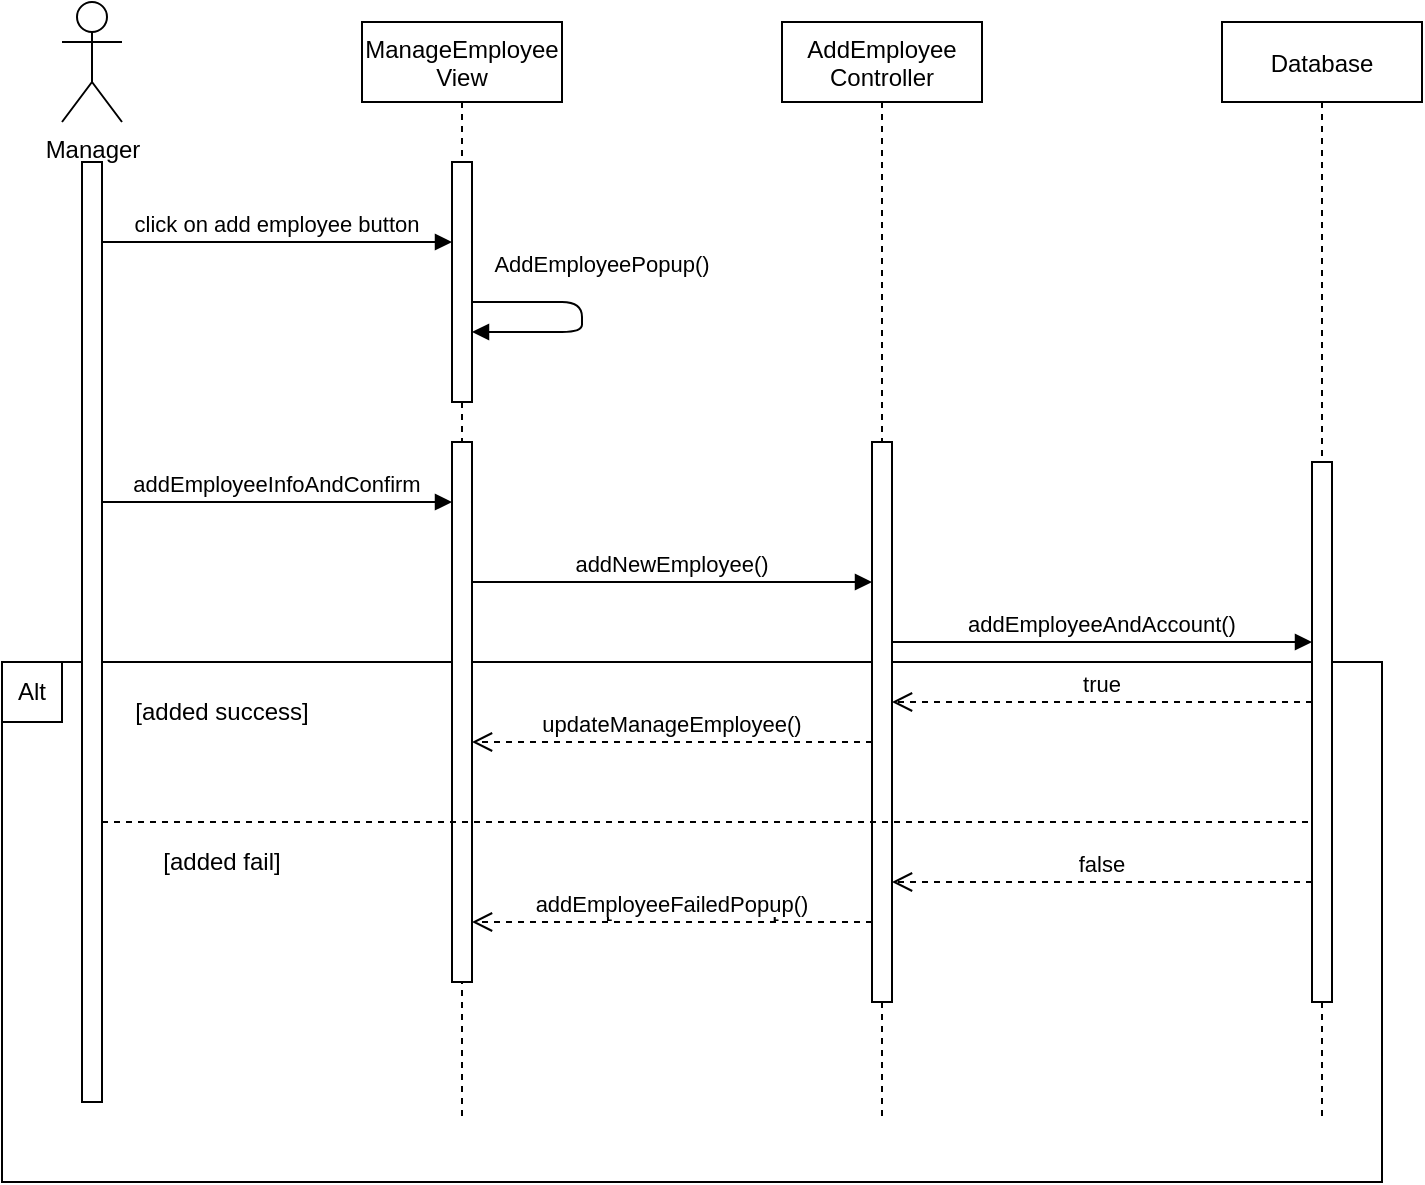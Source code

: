 <mxfile version="14.1.8" type="github">
  <diagram id="GKaKh_S4XbhN8XKJnZ4r" name="Page-1">
    <mxGraphModel dx="868" dy="451" grid="1" gridSize="10" guides="1" tooltips="1" connect="1" arrows="1" fold="1" page="1" pageScale="1" pageWidth="827" pageHeight="1169" math="0" shadow="0">
      <root>
        <mxCell id="0" />
        <mxCell id="1" parent="0" />
        <mxCell id="e4IN4WflzHqtD7mruXBr-8" value="&#xa;[added success[&#xa;&#xa;" style="rounded=0;whiteSpace=wrap;html=1;" vertex="1" parent="1">
          <mxGeometry x="20" y="400" width="690" height="260" as="geometry" />
        </mxCell>
        <mxCell id="z8EuOmVdRvKHD9WgISt6-1" value="ManageEmployee&#xa;View" style="shape=umlLifeline;perimeter=lifelinePerimeter;container=1;collapsible=0;recursiveResize=0;rounded=0;shadow=0;strokeWidth=1;" parent="1" vertex="1">
          <mxGeometry x="200" y="80" width="100" height="550" as="geometry" />
        </mxCell>
        <mxCell id="z8EuOmVdRvKHD9WgISt6-2" value="" style="points=[];perimeter=orthogonalPerimeter;rounded=0;shadow=0;strokeWidth=1;" parent="z8EuOmVdRvKHD9WgISt6-1" vertex="1">
          <mxGeometry x="45" y="70" width="10" height="120" as="geometry" />
        </mxCell>
        <mxCell id="z8EuOmVdRvKHD9WgISt6-11" value="AddEmployeePopup()" style="verticalAlign=bottom;endArrow=block;shadow=0;strokeWidth=1;" parent="z8EuOmVdRvKHD9WgISt6-1" source="z8EuOmVdRvKHD9WgISt6-2" target="z8EuOmVdRvKHD9WgISt6-2" edge="1">
          <mxGeometry x="-0.12" y="14" relative="1" as="geometry">
            <mxPoint x="-70" y="155" as="sourcePoint" />
            <mxPoint x="180" y="175" as="targetPoint" />
            <Array as="points">
              <mxPoint x="110" y="140" />
              <mxPoint x="110" y="155" />
            </Array>
            <mxPoint x="-4" y="-10" as="offset" />
          </mxGeometry>
        </mxCell>
        <mxCell id="z8EuOmVdRvKHD9WgISt6-3" value="AddEmployee&#xa;Controller" style="shape=umlLifeline;perimeter=lifelinePerimeter;container=1;collapsible=0;recursiveResize=0;rounded=0;shadow=0;strokeWidth=1;" parent="1" vertex="1">
          <mxGeometry x="410" y="80" width="100" height="550" as="geometry" />
        </mxCell>
        <mxCell id="z8EuOmVdRvKHD9WgISt6-4" value="" style="points=[];perimeter=orthogonalPerimeter;rounded=0;shadow=0;strokeWidth=1;" parent="z8EuOmVdRvKHD9WgISt6-3" vertex="1">
          <mxGeometry x="45" y="210" width="10" height="280" as="geometry" />
        </mxCell>
        <mxCell id="z8EuOmVdRvKHD9WgISt6-5" value="click on add employee button" style="verticalAlign=bottom;endArrow=block;shadow=0;strokeWidth=1;" parent="1" source="z8EuOmVdRvKHD9WgISt6-10" target="z8EuOmVdRvKHD9WgISt6-2" edge="1">
          <mxGeometry relative="1" as="geometry">
            <mxPoint x="175" y="560" as="sourcePoint" />
            <mxPoint x="300" y="490" as="targetPoint" />
            <Array as="points">
              <mxPoint x="120" y="190" />
            </Array>
          </mxGeometry>
        </mxCell>
        <mxCell id="z8EuOmVdRvKHD9WgISt6-7" value="Manager" style="shape=umlActor;verticalLabelPosition=bottom;verticalAlign=top;html=1;outlineConnect=0;" parent="1" vertex="1">
          <mxGeometry x="50" y="70" width="30" height="60" as="geometry" />
        </mxCell>
        <mxCell id="z8EuOmVdRvKHD9WgISt6-8" value="Database" style="shape=umlLifeline;perimeter=lifelinePerimeter;container=1;collapsible=0;recursiveResize=0;rounded=0;shadow=0;strokeWidth=1;" parent="1" vertex="1">
          <mxGeometry x="630" y="80" width="100" height="550" as="geometry" />
        </mxCell>
        <mxCell id="z8EuOmVdRvKHD9WgISt6-9" value="" style="points=[];perimeter=orthogonalPerimeter;rounded=0;shadow=0;strokeWidth=1;" parent="z8EuOmVdRvKHD9WgISt6-8" vertex="1">
          <mxGeometry x="45" y="220" width="10" height="270" as="geometry" />
        </mxCell>
        <mxCell id="z8EuOmVdRvKHD9WgISt6-10" value="" style="points=[];perimeter=orthogonalPerimeter;rounded=0;shadow=0;strokeWidth=1;" parent="1" vertex="1">
          <mxGeometry x="60" y="150" width="10" height="470" as="geometry" />
        </mxCell>
        <mxCell id="z8EuOmVdRvKHD9WgISt6-12" value="" style="points=[];perimeter=orthogonalPerimeter;rounded=0;shadow=0;strokeWidth=1;" parent="1" vertex="1">
          <mxGeometry x="245" y="290" width="10" height="270" as="geometry" />
        </mxCell>
        <mxCell id="z8EuOmVdRvKHD9WgISt6-13" value="addEmployeeInfoAndConfirm" style="verticalAlign=bottom;endArrow=block;shadow=0;strokeWidth=1;" parent="1" edge="1">
          <mxGeometry relative="1" as="geometry">
            <mxPoint x="70" y="320" as="sourcePoint" />
            <mxPoint x="245" y="320" as="targetPoint" />
            <Array as="points">
              <mxPoint x="120" y="320" />
            </Array>
          </mxGeometry>
        </mxCell>
        <mxCell id="z8EuOmVdRvKHD9WgISt6-14" value="addNewEmployee()" style="verticalAlign=bottom;endArrow=block;shadow=0;strokeWidth=1;" parent="1" source="z8EuOmVdRvKHD9WgISt6-12" target="z8EuOmVdRvKHD9WgISt6-4" edge="1">
          <mxGeometry relative="1" as="geometry">
            <mxPoint x="280" y="349.5" as="sourcePoint" />
            <mxPoint x="455" y="349.5" as="targetPoint" />
            <Array as="points">
              <mxPoint x="330" y="360" />
            </Array>
          </mxGeometry>
        </mxCell>
        <mxCell id="z8EuOmVdRvKHD9WgISt6-15" value="addEmployeeAndAccount()" style="verticalAlign=bottom;endArrow=block;shadow=0;strokeWidth=1;" parent="1" source="z8EuOmVdRvKHD9WgISt6-4" target="z8EuOmVdRvKHD9WgISt6-9" edge="1">
          <mxGeometry relative="1" as="geometry">
            <mxPoint x="480" y="390" as="sourcePoint" />
            <mxPoint x="680" y="390" as="targetPoint" />
            <Array as="points">
              <mxPoint x="555" y="390" />
            </Array>
          </mxGeometry>
        </mxCell>
        <mxCell id="e4IN4WflzHqtD7mruXBr-1" value="true" style="verticalAlign=bottom;endArrow=open;dashed=1;endSize=8;shadow=0;strokeWidth=1;" edge="1" parent="1" source="z8EuOmVdRvKHD9WgISt6-9" target="z8EuOmVdRvKHD9WgISt6-4">
          <mxGeometry relative="1" as="geometry">
            <mxPoint x="250" y="270" as="targetPoint" />
            <mxPoint x="340" y="290" as="sourcePoint" />
            <Array as="points">
              <mxPoint x="570" y="420" />
            </Array>
          </mxGeometry>
        </mxCell>
        <mxCell id="e4IN4WflzHqtD7mruXBr-2" value="updateManageEmployee()" style="verticalAlign=bottom;endArrow=open;dashed=1;endSize=8;shadow=0;strokeWidth=1;" edge="1" parent="1" source="z8EuOmVdRvKHD9WgISt6-4" target="z8EuOmVdRvKHD9WgISt6-12">
          <mxGeometry relative="1" as="geometry">
            <mxPoint x="300" y="440" as="targetPoint" />
            <mxPoint x="510" y="440" as="sourcePoint" />
            <Array as="points">
              <mxPoint x="405" y="440" />
            </Array>
          </mxGeometry>
        </mxCell>
        <mxCell id="e4IN4WflzHqtD7mruXBr-5" value="" style="endArrow=none;dashed=1;html=1;" edge="1" parent="1">
          <mxGeometry width="50" height="50" relative="1" as="geometry">
            <mxPoint x="70" y="480" as="sourcePoint" />
            <mxPoint x="675" y="480" as="targetPoint" />
            <Array as="points">
              <mxPoint x="530" y="480" />
            </Array>
          </mxGeometry>
        </mxCell>
        <mxCell id="e4IN4WflzHqtD7mruXBr-6" value="false" style="verticalAlign=bottom;endArrow=open;dashed=1;endSize=8;shadow=0;strokeWidth=1;" edge="1" parent="1">
          <mxGeometry relative="1" as="geometry">
            <mxPoint x="465" y="510" as="targetPoint" />
            <mxPoint x="675" y="510" as="sourcePoint" />
            <Array as="points">
              <mxPoint x="570" y="510" />
            </Array>
          </mxGeometry>
        </mxCell>
        <mxCell id="e4IN4WflzHqtD7mruXBr-7" value="addEmployeeFailedPopup()" style="verticalAlign=bottom;endArrow=open;dashed=1;endSize=8;shadow=0;strokeWidth=1;" edge="1" parent="1">
          <mxGeometry relative="1" as="geometry">
            <mxPoint x="255" y="530" as="targetPoint" />
            <mxPoint x="455.0" y="530" as="sourcePoint" />
            <Array as="points">
              <mxPoint x="405" y="530" />
            </Array>
          </mxGeometry>
        </mxCell>
        <mxCell id="e4IN4WflzHqtD7mruXBr-9" value="Alt" style="rounded=0;whiteSpace=wrap;html=1;" vertex="1" parent="1">
          <mxGeometry x="20" y="400" width="30" height="30" as="geometry" />
        </mxCell>
        <mxCell id="e4IN4WflzHqtD7mruXBr-10" value="[added success]" style="text;html=1;strokeColor=none;fillColor=none;align=center;verticalAlign=middle;whiteSpace=wrap;rounded=0;" vertex="1" parent="1">
          <mxGeometry x="80" y="415" width="100" height="20" as="geometry" />
        </mxCell>
        <mxCell id="e4IN4WflzHqtD7mruXBr-11" value="[added fail]" style="text;html=1;strokeColor=none;fillColor=none;align=center;verticalAlign=middle;whiteSpace=wrap;rounded=0;" vertex="1" parent="1">
          <mxGeometry x="80" y="490" width="100" height="20" as="geometry" />
        </mxCell>
      </root>
    </mxGraphModel>
  </diagram>
</mxfile>
